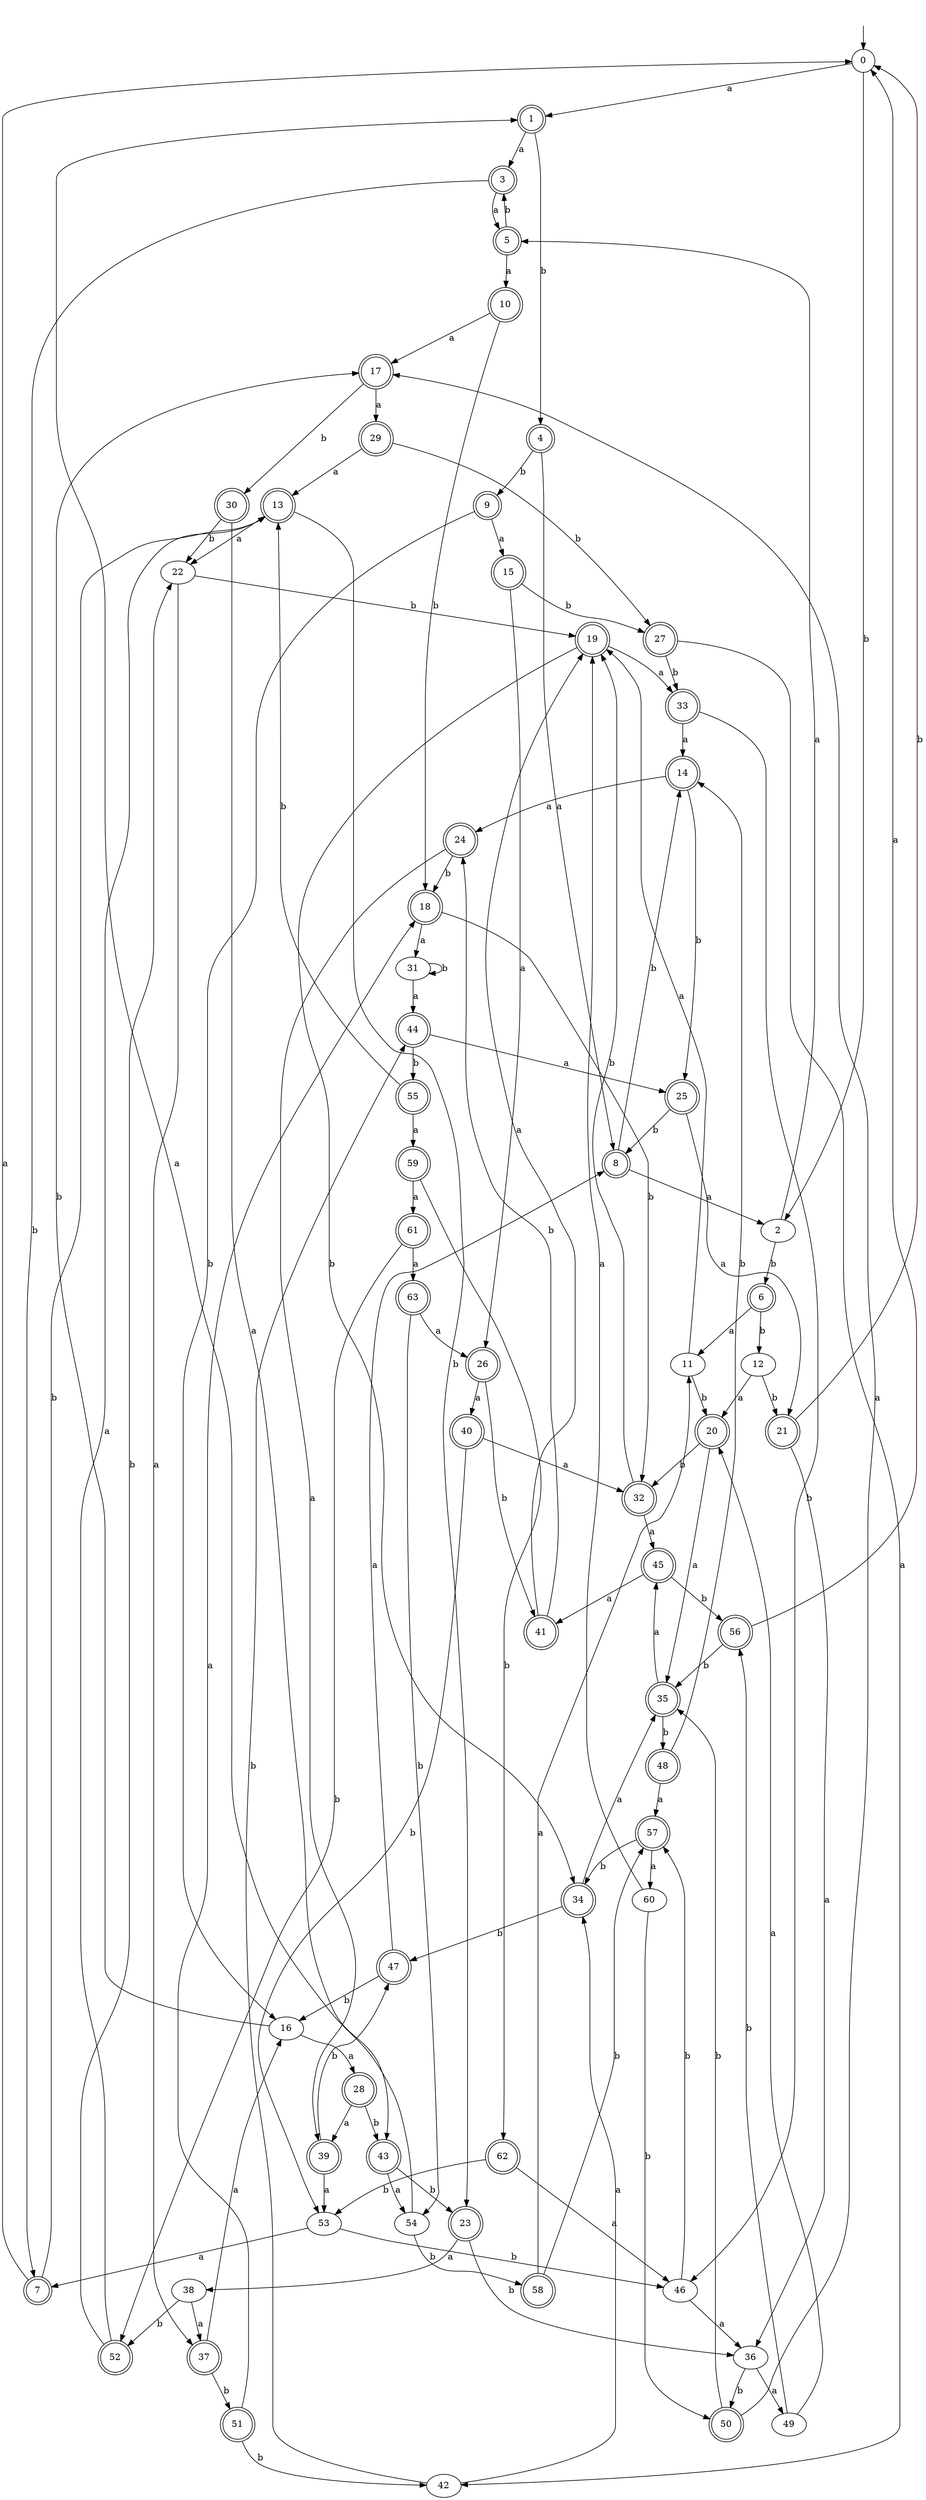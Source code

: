 digraph RandomDFA {
  __start0 [label="", shape=none];
  __start0 -> 0 [label=""];
  0 [shape=circle]
  0 -> 1 [label="a"]
  0 -> 2 [label="b"]
  1 [shape=doublecircle]
  1 -> 3 [label="a"]
  1 -> 4 [label="b"]
  2
  2 -> 5 [label="a"]
  2 -> 6 [label="b"]
  3 [shape=doublecircle]
  3 -> 5 [label="a"]
  3 -> 7 [label="b"]
  4 [shape=doublecircle]
  4 -> 8 [label="a"]
  4 -> 9 [label="b"]
  5 [shape=doublecircle]
  5 -> 10 [label="a"]
  5 -> 3 [label="b"]
  6 [shape=doublecircle]
  6 -> 11 [label="a"]
  6 -> 12 [label="b"]
  7 [shape=doublecircle]
  7 -> 0 [label="a"]
  7 -> 13 [label="b"]
  8 [shape=doublecircle]
  8 -> 2 [label="a"]
  8 -> 14 [label="b"]
  9 [shape=doublecircle]
  9 -> 15 [label="a"]
  9 -> 16 [label="b"]
  10 [shape=doublecircle]
  10 -> 17 [label="a"]
  10 -> 18 [label="b"]
  11
  11 -> 19 [label="a"]
  11 -> 20 [label="b"]
  12
  12 -> 20 [label="a"]
  12 -> 21 [label="b"]
  13 [shape=doublecircle]
  13 -> 22 [label="a"]
  13 -> 23 [label="b"]
  14 [shape=doublecircle]
  14 -> 24 [label="a"]
  14 -> 25 [label="b"]
  15 [shape=doublecircle]
  15 -> 26 [label="a"]
  15 -> 27 [label="b"]
  16
  16 -> 28 [label="a"]
  16 -> 17 [label="b"]
  17 [shape=doublecircle]
  17 -> 29 [label="a"]
  17 -> 30 [label="b"]
  18 [shape=doublecircle]
  18 -> 31 [label="a"]
  18 -> 32 [label="b"]
  19 [shape=doublecircle]
  19 -> 33 [label="a"]
  19 -> 34 [label="b"]
  20 [shape=doublecircle]
  20 -> 35 [label="a"]
  20 -> 32 [label="b"]
  21 [shape=doublecircle]
  21 -> 36 [label="a"]
  21 -> 0 [label="b"]
  22
  22 -> 37 [label="a"]
  22 -> 19 [label="b"]
  23 [shape=doublecircle]
  23 -> 38 [label="a"]
  23 -> 36 [label="b"]
  24 [shape=doublecircle]
  24 -> 39 [label="a"]
  24 -> 18 [label="b"]
  25 [shape=doublecircle]
  25 -> 21 [label="a"]
  25 -> 8 [label="b"]
  26 [shape=doublecircle]
  26 -> 40 [label="a"]
  26 -> 41 [label="b"]
  27 [shape=doublecircle]
  27 -> 42 [label="a"]
  27 -> 33 [label="b"]
  28 [shape=doublecircle]
  28 -> 39 [label="a"]
  28 -> 43 [label="b"]
  29 [shape=doublecircle]
  29 -> 13 [label="a"]
  29 -> 27 [label="b"]
  30 [shape=doublecircle]
  30 -> 43 [label="a"]
  30 -> 22 [label="b"]
  31
  31 -> 44 [label="a"]
  31 -> 31 [label="b"]
  32 [shape=doublecircle]
  32 -> 45 [label="a"]
  32 -> 19 [label="b"]
  33 [shape=doublecircle]
  33 -> 14 [label="a"]
  33 -> 46 [label="b"]
  34 [shape=doublecircle]
  34 -> 35 [label="a"]
  34 -> 47 [label="b"]
  35 [shape=doublecircle]
  35 -> 45 [label="a"]
  35 -> 48 [label="b"]
  36
  36 -> 49 [label="a"]
  36 -> 50 [label="b"]
  37 [shape=doublecircle]
  37 -> 16 [label="a"]
  37 -> 51 [label="b"]
  38
  38 -> 37 [label="a"]
  38 -> 52 [label="b"]
  39 [shape=doublecircle]
  39 -> 53 [label="a"]
  39 -> 47 [label="b"]
  40 [shape=doublecircle]
  40 -> 32 [label="a"]
  40 -> 53 [label="b"]
  41 [shape=doublecircle]
  41 -> 19 [label="a"]
  41 -> 24 [label="b"]
  42
  42 -> 34 [label="a"]
  42 -> 44 [label="b"]
  43 [shape=doublecircle]
  43 -> 54 [label="a"]
  43 -> 23 [label="b"]
  44 [shape=doublecircle]
  44 -> 25 [label="a"]
  44 -> 55 [label="b"]
  45 [shape=doublecircle]
  45 -> 41 [label="a"]
  45 -> 56 [label="b"]
  46
  46 -> 36 [label="a"]
  46 -> 57 [label="b"]
  47 [shape=doublecircle]
  47 -> 8 [label="a"]
  47 -> 16 [label="b"]
  48 [shape=doublecircle]
  48 -> 57 [label="a"]
  48 -> 14 [label="b"]
  49
  49 -> 20 [label="a"]
  49 -> 56 [label="b"]
  50 [shape=doublecircle]
  50 -> 17 [label="a"]
  50 -> 35 [label="b"]
  51 [shape=doublecircle]
  51 -> 18 [label="a"]
  51 -> 42 [label="b"]
  52 [shape=doublecircle]
  52 -> 13 [label="a"]
  52 -> 22 [label="b"]
  53
  53 -> 7 [label="a"]
  53 -> 46 [label="b"]
  54
  54 -> 1 [label="a"]
  54 -> 58 [label="b"]
  55 [shape=doublecircle]
  55 -> 59 [label="a"]
  55 -> 13 [label="b"]
  56 [shape=doublecircle]
  56 -> 0 [label="a"]
  56 -> 35 [label="b"]
  57 [shape=doublecircle]
  57 -> 60 [label="a"]
  57 -> 34 [label="b"]
  58 [shape=doublecircle]
  58 -> 11 [label="a"]
  58 -> 57 [label="b"]
  59 [shape=doublecircle]
  59 -> 61 [label="a"]
  59 -> 62 [label="b"]
  60
  60 -> 19 [label="a"]
  60 -> 50 [label="b"]
  61 [shape=doublecircle]
  61 -> 63 [label="a"]
  61 -> 52 [label="b"]
  62 [shape=doublecircle]
  62 -> 46 [label="a"]
  62 -> 53 [label="b"]
  63 [shape=doublecircle]
  63 -> 26 [label="a"]
  63 -> 54 [label="b"]
}
